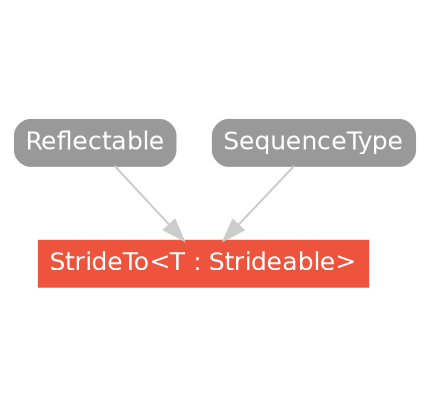 strict digraph "StrideTo<T : Strideable> - Type Hierarchy - SwiftDoc.org" {
    pad="0.1,0.8"
    node [shape=box, style="filled,rounded", color="#999999", fillcolor="#999999", fontcolor=white, fontname=Helvetica, fontnames="Helvetica,sansserif", fontsize=12, margin="0.07,0.05", height="0.3"]
    edge [color="#cccccc"]
    "Reflectable" [URL="/protocol/Reflectable/"]
    "SequenceType" [URL="/protocol/SequenceType/"]
    "StrideTo<T : Strideable>" [URL="/type/StrideTo/", style="filled", fillcolor="#ee543d", color="#ee543d"]    "SequenceType" -> "StrideTo<T : Strideable>"
    "Reflectable" -> "StrideTo<T : Strideable>"
    subgraph Types {
        rank = max; "StrideTo<T : Strideable>";
    }
}